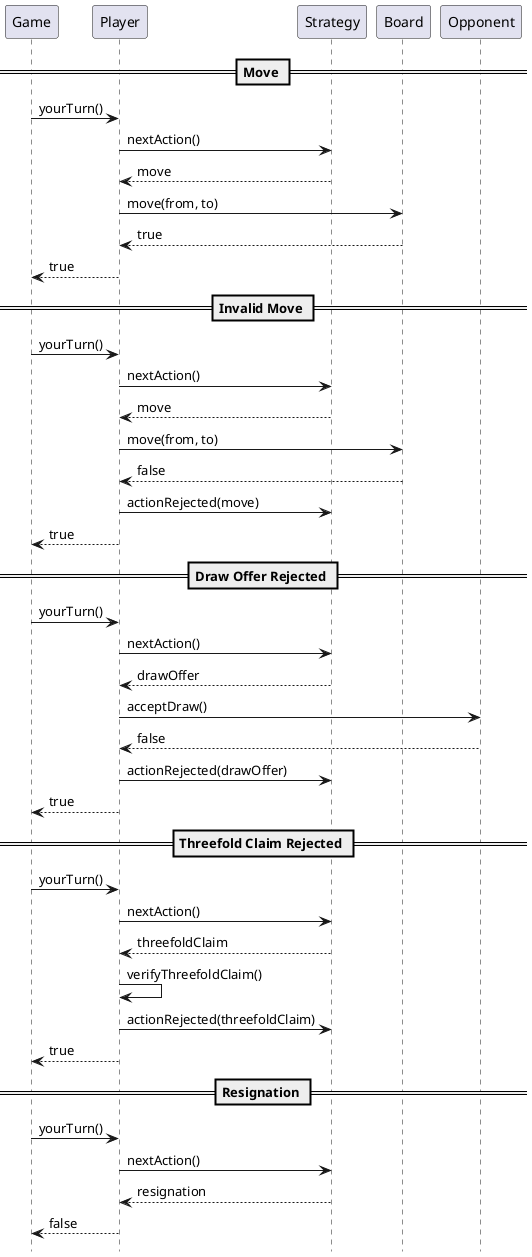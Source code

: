 @startuml

== Move ==
Game -> Player : yourTurn()
Player -> Strategy : nextAction()
Player <-- Strategy : move
Player -> Board : move(from, to)
Player <-- Board : true
Game <-- Player : true

== Invalid Move ==
Game -> Player : yourTurn()
Player -> Strategy : nextAction()
Player <-- Strategy : move
Player -> Board : move(from, to)
Player <-- Board : false
Player -> Strategy : actionRejected(move)
Game <-- Player : true

== Draw Offer Rejected ==
Game -> Player : yourTurn()
Player -> Strategy : nextAction()
Player <-- Strategy : drawOffer

Player -> Opponent : acceptDraw()
Player <-- Opponent : false

Player -> Strategy : actionRejected(drawOffer)
Game <-- Player : true

== Threefold Claim Rejected ==
Game -> Player : yourTurn()
Player -> Strategy : nextAction()
Player <-- Strategy : threefoldClaim

Player -> Player : verifyThreefoldClaim()

Player -> Strategy : actionRejected(threefoldClaim)
Game <-- Player : true

== Resignation ==
Game -> Player : yourTurn()
Player -> Strategy : nextAction()
Player <-- Strategy : resignation
Game <-- Player : false


hide footbox
@enduml